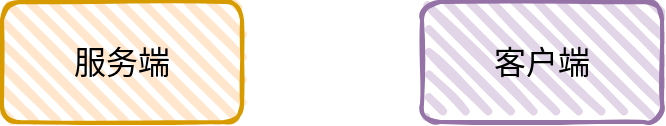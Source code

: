 <mxfile version="20.7.4" type="github">
  <diagram id="TalsOOpchD-WYy9Aj-gm" name="第 1 页">
    <mxGraphModel dx="2013" dy="1050" grid="1" gridSize="10" guides="1" tooltips="1" connect="1" arrows="1" fold="1" page="1" pageScale="1" pageWidth="827" pageHeight="1169" math="0" shadow="0">
      <root>
        <mxCell id="0" />
        <mxCell id="1" parent="0" />
        <mxCell id="4e_QxPZwh5iB6tnHdxMh-1" value="&lt;font style=&quot;font-size: 16px;&quot;&gt;服务端&lt;/font&gt;" style="rounded=1;whiteSpace=wrap;html=1;strokeWidth=2;fillWeight=4;hachureGap=8;hachureAngle=45;fillColor=#ffe6cc;sketch=1;strokeColor=#d79b00;" vertex="1" parent="1">
          <mxGeometry x="60" y="400" width="120" height="60" as="geometry" />
        </mxCell>
        <mxCell id="4e_QxPZwh5iB6tnHdxMh-2" value="&lt;font style=&quot;font-size: 16px;&quot;&gt;客户端&lt;/font&gt;" style="rounded=1;whiteSpace=wrap;html=1;strokeWidth=2;fillWeight=4;hachureGap=8;hachureAngle=45;fillColor=#e1d5e7;sketch=1;strokeColor=#9673a6;" vertex="1" parent="1">
          <mxGeometry x="270" y="400" width="120" height="60" as="geometry" />
        </mxCell>
      </root>
    </mxGraphModel>
  </diagram>
</mxfile>
